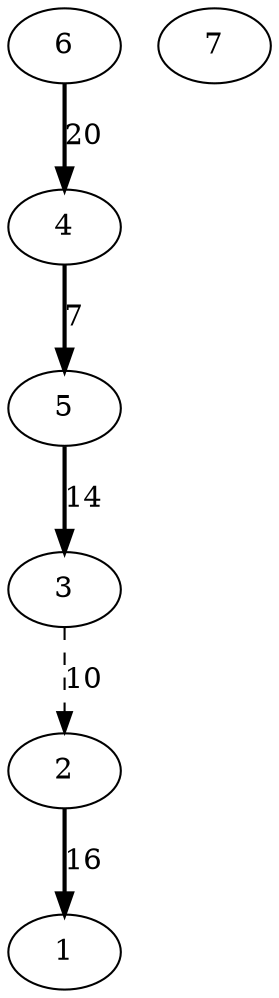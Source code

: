 digraph G {
2 -> 1 [style=bold, label=16];
6 -> 4 [style=bold, label=20];
4 -> 5 [style=bold, label=7];
5 -> 3 [style=bold, label=14];
3 -> 2 [style=dashed, label=10];
1; 
2; 
3; 
4; 
5; 
6; 
7; 
}
